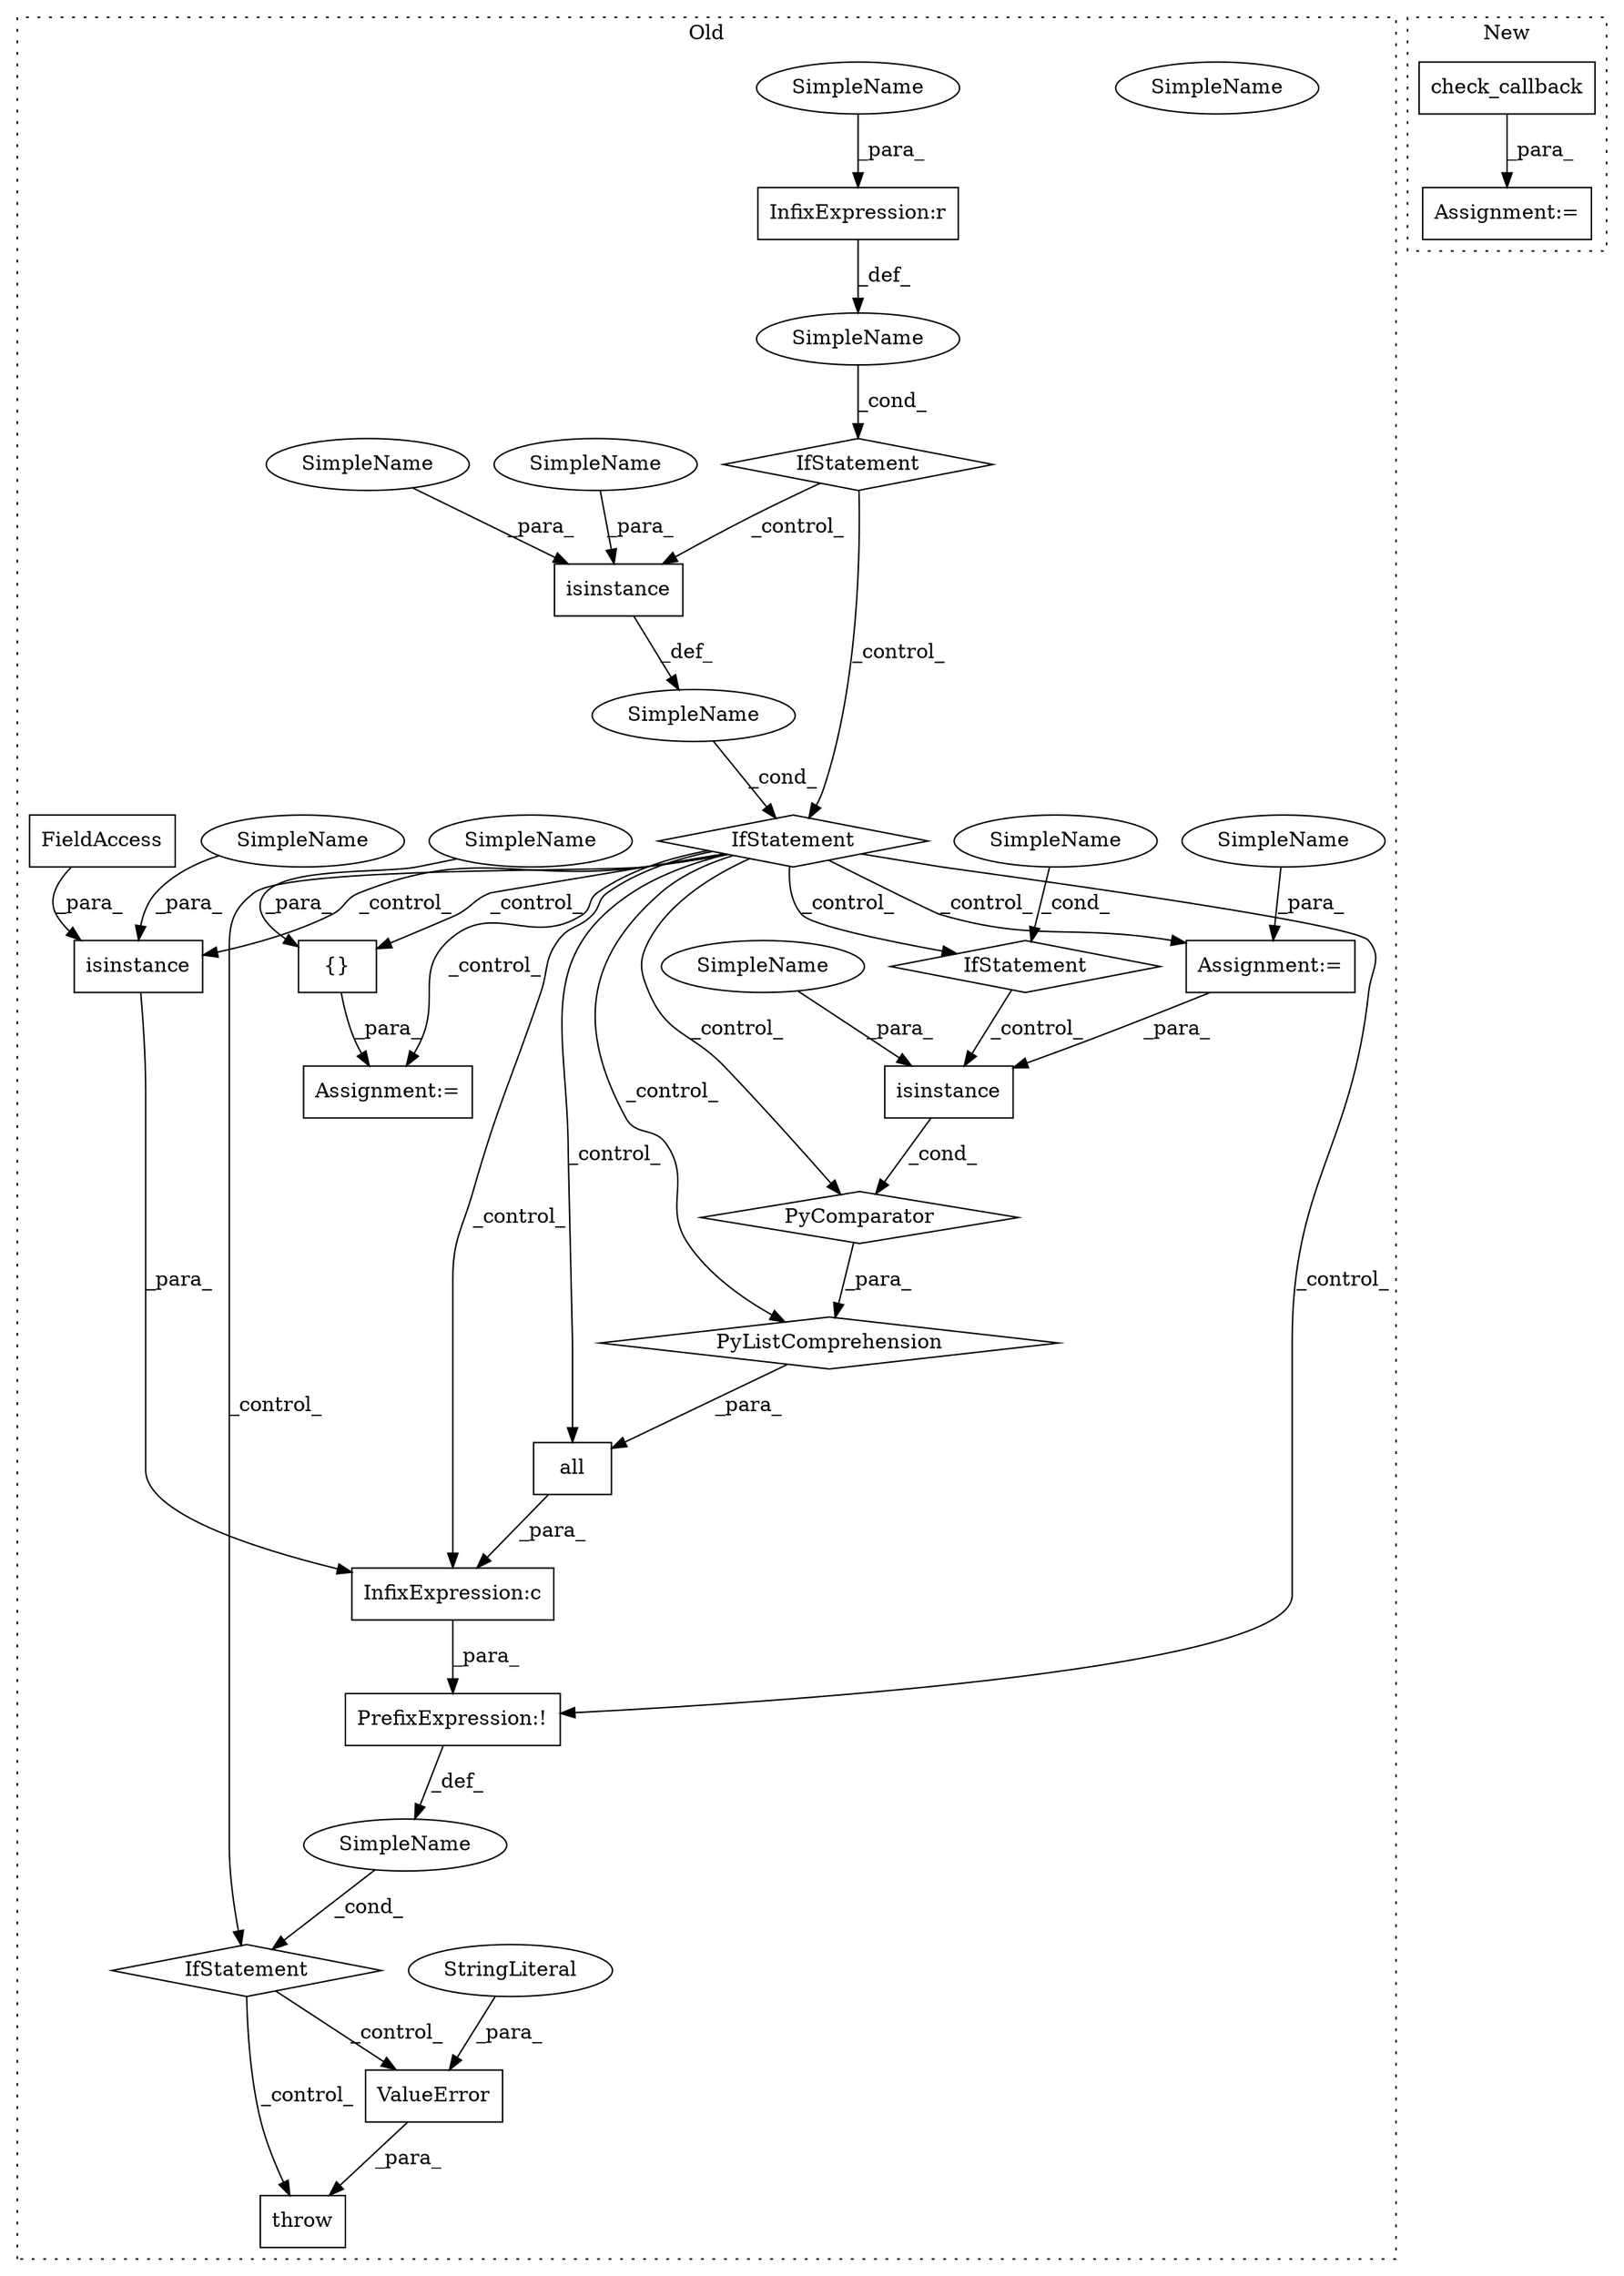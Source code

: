 digraph G {
subgraph cluster0 {
1 [label="isinstance" a="32" s="1773,1801" l="11,1" shape="box"];
3 [label="all" a="32" s="1899,2034" l="17,-5" shape="box"];
4 [label="SimpleName" a="42" s="" l="" shape="ellipse"];
5 [label="throw" a="53" s="2042" l="6" shape="box"];
6 [label="PrefixExpression:!" a="38" s="1868" l="1" shape="box"];
7 [label="{}" a="4" s="1832,1841" l="1,1" shape="box"];
8 [label="PyComparator" a="113" s="2002" l="24" shape="diamond"];
9 [label="InfixExpression:r" a="27" s="1751" l="4" shape="box"];
10 [label="InfixExpression:c" a="27" s="1895" l="4" shape="box"];
11 [label="SimpleName" a="42" s="" l="" shape="ellipse"];
12 [label="IfStatement" a="25" s="1864,2030" l="4,2" shape="diamond"];
13 [label="SimpleName" a="42" s="" l="" shape="ellipse"];
14 [label="IfStatement" a="25" s="2002" l="24" shape="diamond"];
15 [label="IfStatement" a="25" s="1739,1759" l="4,2" shape="diamond"];
16 [label="ValueError" a="32" s="2048,2121" l="11,1" shape="box"];
17 [label="IfStatement" a="25" s="1769,1802" l="4,2" shape="diamond"];
18 [label="isinstance" a="32" s="1870,1894" l="11,1" shape="box"];
19 [label="FieldAccess" a="22" s="1890" l="4" shape="box"];
20 [label="isinstance" a="32" s="1916,1937" l="11,1" shape="box"];
21 [label="SimpleName" a="42" s="2021" l="5" shape="ellipse"];
22 [label="PyListComprehension" a="109" s="1916" l="118" shape="diamond"];
23 [label="StringLiteral" a="45" s="2059" l="62" shape="ellipse"];
24 [label="Assignment:=" a="7" s="1822" l="1" shape="box"];
26 [label="Assignment:=" a="7" s="2002" l="24" shape="box"];
27 [label="SimpleName" a="42" s="1793" l="8" shape="ellipse"];
28 [label="SimpleName" a="42" s="1929" l="8" shape="ellipse"];
29 [label="SimpleName" a="42" s="2021" l="5" shape="ellipse"];
30 [label="SimpleName" a="42" s="2009" l="8" shape="ellipse"];
31 [label="SimpleName" a="42" s="1743" l="8" shape="ellipse"];
32 [label="SimpleName" a="42" s="1881" l="8" shape="ellipse"];
33 [label="SimpleName" a="42" s="1833" l="8" shape="ellipse"];
34 [label="SimpleName" a="42" s="1784" l="8" shape="ellipse"];
label = "Old";
style="dotted";
}
subgraph cluster1 {
2 [label="check_callback" a="32" s="1730,1753" l="15,1" shape="box"];
25 [label="Assignment:=" a="7" s="1729" l="1" shape="box"];
label = "New";
style="dotted";
}
1 -> 4 [label="_def_"];
2 -> 25 [label="_para_"];
3 -> 10 [label="_para_"];
4 -> 17 [label="_cond_"];
6 -> 11 [label="_def_"];
7 -> 24 [label="_para_"];
8 -> 22 [label="_para_"];
9 -> 13 [label="_def_"];
10 -> 6 [label="_para_"];
11 -> 12 [label="_cond_"];
12 -> 5 [label="_control_"];
12 -> 16 [label="_control_"];
13 -> 15 [label="_cond_"];
14 -> 20 [label="_control_"];
15 -> 17 [label="_control_"];
15 -> 1 [label="_control_"];
16 -> 5 [label="_para_"];
17 -> 3 [label="_control_"];
17 -> 14 [label="_control_"];
17 -> 8 [label="_control_"];
17 -> 18 [label="_control_"];
17 -> 26 [label="_control_"];
17 -> 10 [label="_control_"];
17 -> 22 [label="_control_"];
17 -> 6 [label="_control_"];
17 -> 7 [label="_control_"];
17 -> 12 [label="_control_"];
17 -> 24 [label="_control_"];
18 -> 10 [label="_para_"];
19 -> 18 [label="_para_"];
20 -> 8 [label="_cond_"];
22 -> 3 [label="_para_"];
23 -> 16 [label="_para_"];
26 -> 20 [label="_para_"];
27 -> 1 [label="_para_"];
28 -> 20 [label="_para_"];
29 -> 14 [label="_cond_"];
30 -> 26 [label="_para_"];
31 -> 9 [label="_para_"];
32 -> 18 [label="_para_"];
33 -> 7 [label="_para_"];
34 -> 1 [label="_para_"];
}